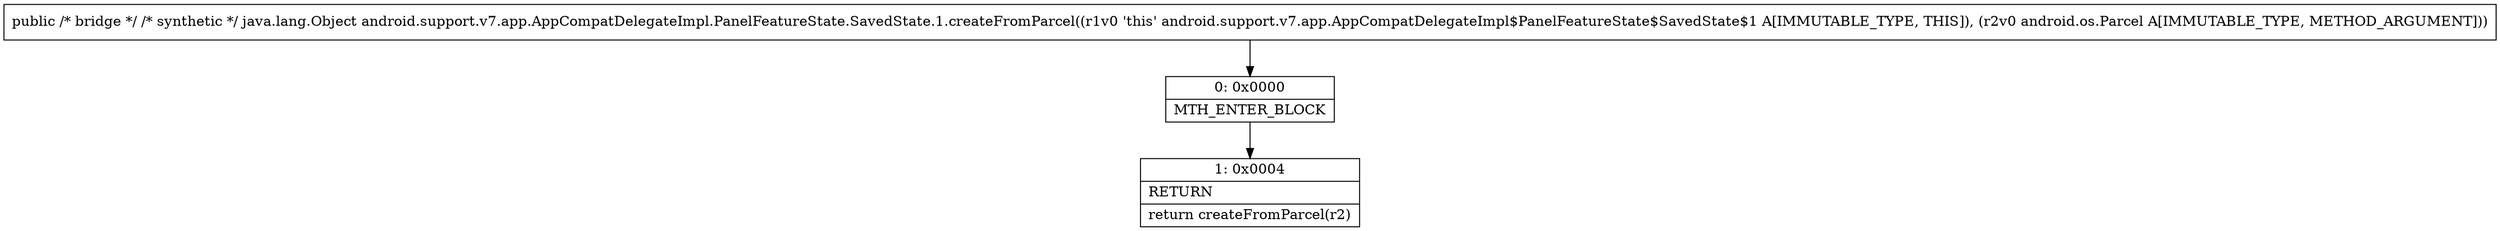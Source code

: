 digraph "CFG forandroid.support.v7.app.AppCompatDelegateImpl.PanelFeatureState.SavedState.1.createFromParcel(Landroid\/os\/Parcel;)Ljava\/lang\/Object;" {
Node_0 [shape=record,label="{0\:\ 0x0000|MTH_ENTER_BLOCK\l}"];
Node_1 [shape=record,label="{1\:\ 0x0004|RETURN\l|return createFromParcel(r2)\l}"];
MethodNode[shape=record,label="{public \/* bridge *\/ \/* synthetic *\/ java.lang.Object android.support.v7.app.AppCompatDelegateImpl.PanelFeatureState.SavedState.1.createFromParcel((r1v0 'this' android.support.v7.app.AppCompatDelegateImpl$PanelFeatureState$SavedState$1 A[IMMUTABLE_TYPE, THIS]), (r2v0 android.os.Parcel A[IMMUTABLE_TYPE, METHOD_ARGUMENT])) }"];
MethodNode -> Node_0;
Node_0 -> Node_1;
}


